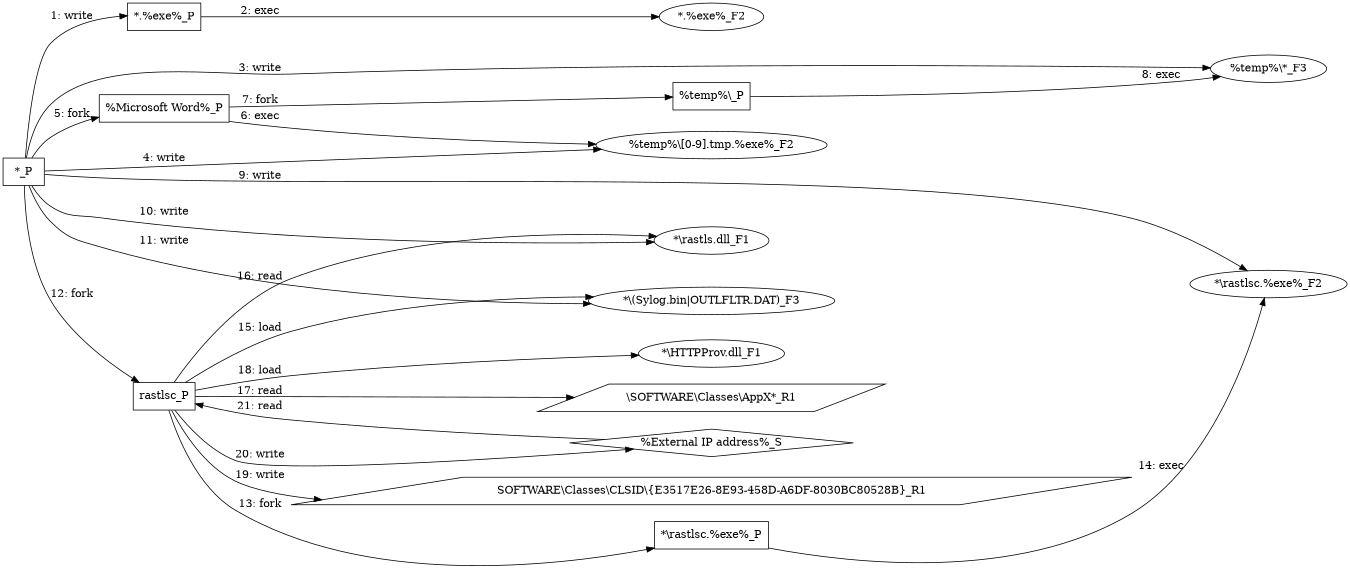 digraph "OceanLotus_man.dot" {
rankdir="LR"
size="9"
fixedsize="false"
splines="true"
nodesep=0.3
ranksep=0
fontsize=10
overlap="scalexy"
engine= "neato"
	"*.\%exe\%_P" [node_type=Process shape=box]
	"*_P" [node_type=Process shape=box]
	"\%Microsoft Word\%_P" [node_type=Process shape=box]
	rastlsc_P [node_type=Process shape=box]
	"\%temp\%\\_P" [node_type=Process shape=box]
	"*\\rastlsc.\%exe\%_P" [node_type=Process shape=box]
	"*.\%exe\%_F2" [node_type=File shape=ellipse]
	"\%temp\%\\*_F3" [node_type=File shape=ellipse]
	"\%temp\%\\[0-9].tmp.\%exe\%_F2" [node_type=File shape=ellipse]
	"*\\rastlsc.\%exe\%_F2" [node_type=File shape=ellipse]
	"*\\rastls.dll_F1" [node_type=File shape=ellipse]
	"*\\(Sylog.bin|OUTLFLTR.DAT)_F3" [node_type=File shape=ellipse]
	"*\\HTTPProv.dll_F1" [node_type=File shape=ellipse]
	"\\SOFTWARE\\Classes\\AppX*_R1" [node_type=Registry shape=parallelogram]
	"SOFTWARE\\Classes\\CLSID\\{E3517E26-8E93-458D-A6DF-8030BC80528B}_R1" [node_type=Registry shape=parallelogram]
	"\%External IP address\%_S" [node_type=Socket shape=diamond]
	"*_P" -> "*.\%exe\%_P" [label="1: write"]
	"*.\%exe\%_P" -> "*.\%exe\%_F2" [label="2: exec"]
	"*_P" -> "\%temp\%\\*_F3" [label="3: write"]
	"*_P" -> "\%temp\%\\[0-9].tmp.\%exe\%_F2" [label="4: write"]
	"*_P" -> "\%Microsoft Word\%_P" [label="5: fork"]
	"\%Microsoft Word\%_P" -> "\%temp\%\\[0-9].tmp.\%exe\%_F2" [label="6: exec"]
	"\%Microsoft Word\%_P" -> "\%temp\%\\_P" [label="7: fork"]
	"\%temp\%\\_P" -> "\%temp\%\\*_F3" [label="8: exec"]
	"*_P" -> "*\\rastlsc.\%exe\%_F2" [label="9: write"]
	"*_P" -> "*\\rastls.dll_F1" [label="10: write"]
	"*_P" -> "*\\(Sylog.bin|OUTLFLTR.DAT)_F3" [label="11: write"]
	"*_P" -> rastlsc_P [label="12: fork"]
	rastlsc_P -> "*\\rastlsc.\%exe\%_P" [label="13: fork"]
	"*\\rastlsc.\%exe\%_P" -> "*\\rastlsc.\%exe\%_F2" [label="14: exec"]
	rastlsc_P -> "*\\(Sylog.bin|OUTLFLTR.DAT)_F3" [label="15: load"]
	rastlsc_P -> "*\\rastls.dll_F1" [label="16: read"]
	rastlsc_P -> "\\SOFTWARE\\Classes\\AppX*_R1" [label="17: read"]
	rastlsc_P -> "*\\HTTPProv.dll_F1" [label="18: load"]
	rastlsc_P -> "SOFTWARE\\Classes\\CLSID\\{E3517E26-8E93-458D-A6DF-8030BC80528B}_R1" [label="19: write"]
	rastlsc_P -> "\%External IP address\%_S" [label="20: write"]
	"\%External IP address\%_S" -> rastlsc_P [label="21: read"]
}
